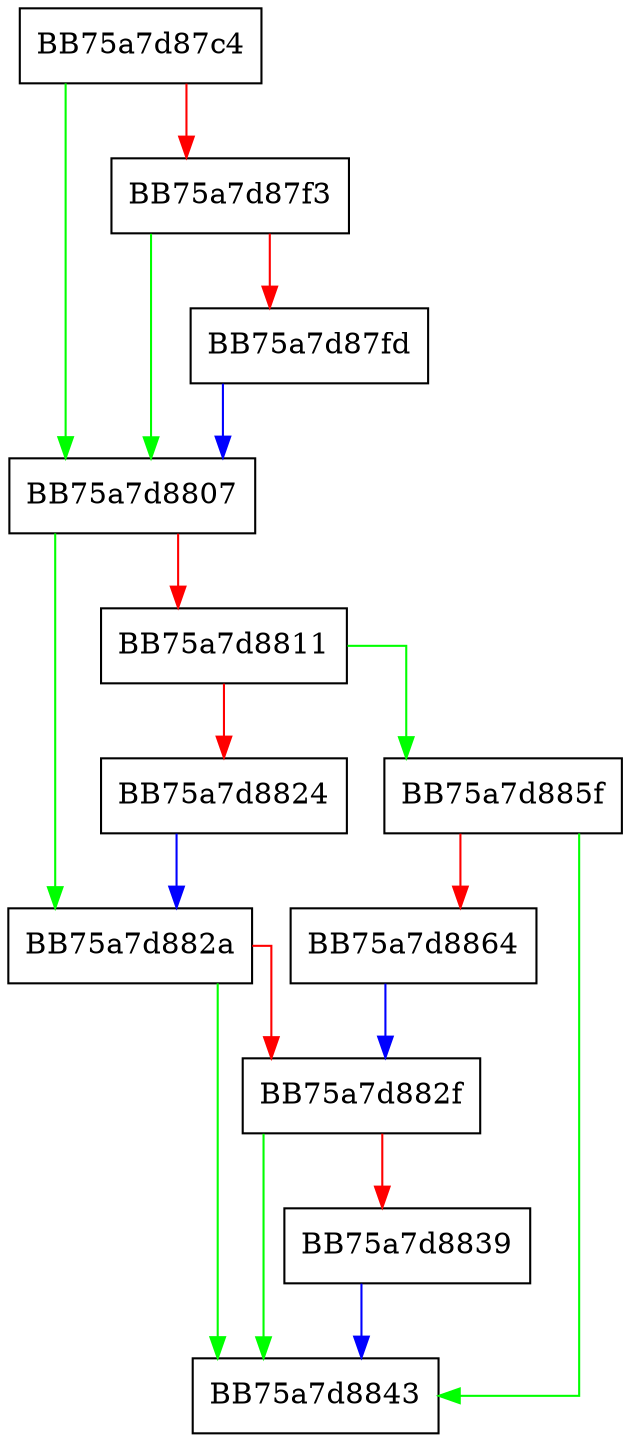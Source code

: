 digraph StringExHandleOtherFlagsW {
  node [shape="box"];
  graph [splines=ortho];
  BB75a7d87c4 -> BB75a7d8807 [color="green"];
  BB75a7d87c4 -> BB75a7d87f3 [color="red"];
  BB75a7d87f3 -> BB75a7d8807 [color="green"];
  BB75a7d87f3 -> BB75a7d87fd [color="red"];
  BB75a7d87fd -> BB75a7d8807 [color="blue"];
  BB75a7d8807 -> BB75a7d882a [color="green"];
  BB75a7d8807 -> BB75a7d8811 [color="red"];
  BB75a7d8811 -> BB75a7d885f [color="green"];
  BB75a7d8811 -> BB75a7d8824 [color="red"];
  BB75a7d8824 -> BB75a7d882a [color="blue"];
  BB75a7d882a -> BB75a7d8843 [color="green"];
  BB75a7d882a -> BB75a7d882f [color="red"];
  BB75a7d882f -> BB75a7d8843 [color="green"];
  BB75a7d882f -> BB75a7d8839 [color="red"];
  BB75a7d8839 -> BB75a7d8843 [color="blue"];
  BB75a7d885f -> BB75a7d8843 [color="green"];
  BB75a7d885f -> BB75a7d8864 [color="red"];
  BB75a7d8864 -> BB75a7d882f [color="blue"];
}